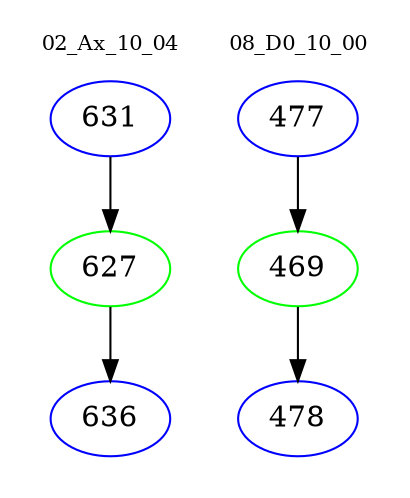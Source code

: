 digraph{
subgraph cluster_0 {
color = white
label = "02_Ax_10_04";
fontsize=10;
T0_631 [label="631", color="blue"]
T0_631 -> T0_627 [color="black"]
T0_627 [label="627", color="green"]
T0_627 -> T0_636 [color="black"]
T0_636 [label="636", color="blue"]
}
subgraph cluster_1 {
color = white
label = "08_D0_10_00";
fontsize=10;
T1_477 [label="477", color="blue"]
T1_477 -> T1_469 [color="black"]
T1_469 [label="469", color="green"]
T1_469 -> T1_478 [color="black"]
T1_478 [label="478", color="blue"]
}
}
